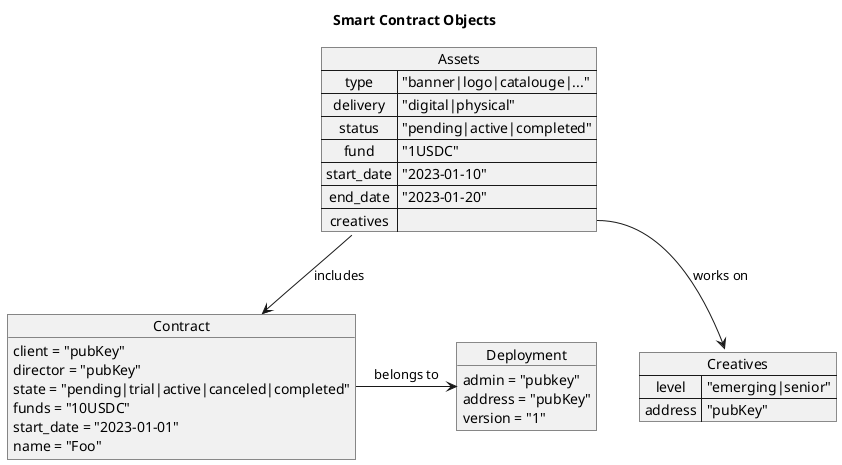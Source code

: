 @startuml "Objects"
title Smart Contract Objects

object Deployment
Deployment : admin = "pubkey"
Deployment : address = "pubKey"
Deployment : version = "1"

object Contract
Contract : client = "pubKey"
Contract : director = "pubKey"
Contract : state = "pending|trial|active|canceled|completed"
Contract : funds = "10USDC"
Contract : start_date = "2023-01-01"
Contract : name = "Foo"

map Assets {
  type => "banner|logo|catalouge|..."
  delivery => "digital|physical"
  status => "pending|active|completed"
  fund => "1USDC"
  start_date => "2023-01-10"
  end_date => "2023-01-20"
  creatives =>
}

map Creatives {
  level => "emerging|senior"
  address => "pubKey"
}

Assets --> Contract: includes

Contract -> Deployment : belongs to

Assets::creatives --> Creatives :  works on
@enduml
